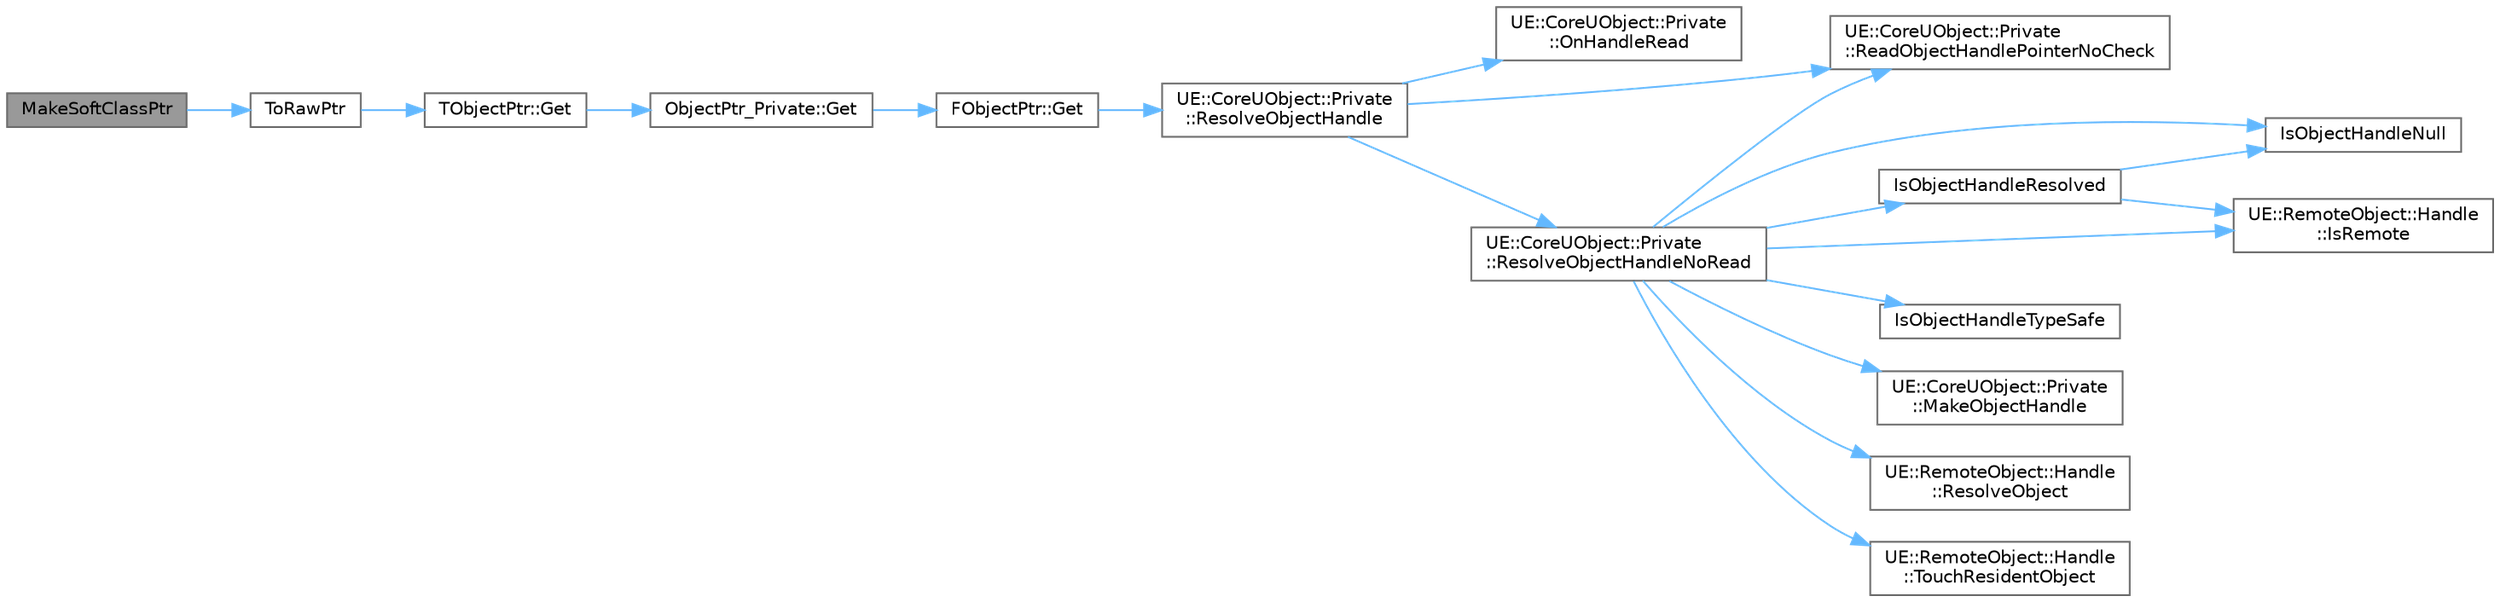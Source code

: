 digraph "MakeSoftClassPtr"
{
 // INTERACTIVE_SVG=YES
 // LATEX_PDF_SIZE
  bgcolor="transparent";
  edge [fontname=Helvetica,fontsize=10,labelfontname=Helvetica,labelfontsize=10];
  node [fontname=Helvetica,fontsize=10,shape=box,height=0.2,width=0.4];
  rankdir="LR";
  Node1 [id="Node000001",label="MakeSoftClassPtr",height=0.2,width=0.4,color="gray40", fillcolor="grey60", style="filled", fontcolor="black",tooltip=" "];
  Node1 -> Node2 [id="edge1_Node000001_Node000002",color="steelblue1",style="solid",tooltip=" "];
  Node2 [id="Node000002",label="ToRawPtr",height=0.2,width=0.4,color="grey40", fillcolor="white", style="filled",URL="$d6/d75/ObjectPtr_8h.html#af0ba8050fb680eab39940b2fc0d96440",tooltip=" "];
  Node2 -> Node3 [id="edge2_Node000002_Node000003",color="steelblue1",style="solid",tooltip=" "];
  Node3 [id="Node000003",label="TObjectPtr::Get",height=0.2,width=0.4,color="grey40", fillcolor="white", style="filled",URL="$d4/d0b/structTObjectPtr.html#aaaac764c657d4d701ca5a81446d4e1b3",tooltip=" "];
  Node3 -> Node4 [id="edge3_Node000003_Node000004",color="steelblue1",style="solid",tooltip=" "];
  Node4 [id="Node000004",label="ObjectPtr_Private::Get",height=0.2,width=0.4,color="grey40", fillcolor="white", style="filled",URL="$d6/de0/namespaceObjectPtr__Private.html#a16c240bb701b8e7d3d05cf586cc922cc",tooltip="Resolve and return the underlying reference."];
  Node4 -> Node5 [id="edge4_Node000004_Node000005",color="steelblue1",style="solid",tooltip=" "];
  Node5 [id="Node000005",label="FObjectPtr::Get",height=0.2,width=0.4,color="grey40", fillcolor="white", style="filled",URL="$d7/d0d/structFObjectPtr.html#a05ba2fa0f019cad9fcd6304385ba5724",tooltip=" "];
  Node5 -> Node6 [id="edge5_Node000005_Node000006",color="steelblue1",style="solid",tooltip=" "];
  Node6 [id="Node000006",label="UE::CoreUObject::Private\l::ResolveObjectHandle",height=0.2,width=0.4,color="grey40", fillcolor="white", style="filled",URL="$d9/d98/namespaceUE_1_1CoreUObject_1_1Private.html#a745deda04ce0a419e649330f978ccefe",tooltip=" "];
  Node6 -> Node7 [id="edge6_Node000006_Node000007",color="steelblue1",style="solid",tooltip=" "];
  Node7 [id="Node000007",label="UE::CoreUObject::Private\l::OnHandleRead",height=0.2,width=0.4,color="grey40", fillcolor="white", style="filled",URL="$d9/d98/namespaceUE_1_1CoreUObject_1_1Private.html#ae4818c513ad846109c8c58a40ad0292f",tooltip=" "];
  Node6 -> Node8 [id="edge7_Node000006_Node000008",color="steelblue1",style="solid",tooltip=" "];
  Node8 [id="Node000008",label="UE::CoreUObject::Private\l::ReadObjectHandlePointerNoCheck",height=0.2,width=0.4,color="grey40", fillcolor="white", style="filled",URL="$d9/d98/namespaceUE_1_1CoreUObject_1_1Private.html#a05b42895ea5f93b9398be3e8cc061d3a",tooltip="Read the handle as a pointer without checking if it is resolved."];
  Node6 -> Node9 [id="edge8_Node000006_Node000009",color="steelblue1",style="solid",tooltip=" "];
  Node9 [id="Node000009",label="UE::CoreUObject::Private\l::ResolveObjectHandleNoRead",height=0.2,width=0.4,color="grey40", fillcolor="white", style="filled",URL="$d9/d98/namespaceUE_1_1CoreUObject_1_1Private.html#a2ceee97798c503a5b003271969f9cc56",tooltip=" "];
  Node9 -> Node10 [id="edge9_Node000009_Node000010",color="steelblue1",style="solid",tooltip=" "];
  Node10 [id="Node000010",label="IsObjectHandleNull",height=0.2,width=0.4,color="grey40", fillcolor="white", style="filled",URL="$de/d34/ObjectHandle_8h.html#a1b0da599dda7e63634dbd31f1bb4bd26",tooltip=" "];
  Node9 -> Node11 [id="edge10_Node000009_Node000011",color="steelblue1",style="solid",tooltip=" "];
  Node11 [id="Node000011",label="IsObjectHandleResolved",height=0.2,width=0.4,color="grey40", fillcolor="white", style="filled",URL="$de/d34/ObjectHandle_8h.html#af3091d584a4fe1e738c80d0a9e4f13f6",tooltip=" "];
  Node11 -> Node10 [id="edge11_Node000011_Node000010",color="steelblue1",style="solid",tooltip=" "];
  Node11 -> Node12 [id="edge12_Node000011_Node000012",color="steelblue1",style="solid",tooltip=" "];
  Node12 [id="Node000012",label="UE::RemoteObject::Handle\l::IsRemote",height=0.2,width=0.4,color="grey40", fillcolor="white", style="filled",URL="$dc/d24/namespaceUE_1_1RemoteObject_1_1Handle.html#a0238fbf70df6bedb70acb1924707cf41",tooltip="Checks if an object associated with the specified unique id is remote."];
  Node9 -> Node13 [id="edge13_Node000009_Node000013",color="steelblue1",style="solid",tooltip=" "];
  Node13 [id="Node000013",label="IsObjectHandleTypeSafe",height=0.2,width=0.4,color="grey40", fillcolor="white", style="filled",URL="$de/d34/ObjectHandle_8h.html#a38f7811202ea40dd9b668b73bbe81e24",tooltip=" "];
  Node9 -> Node12 [id="edge14_Node000009_Node000012",color="steelblue1",style="solid",tooltip=" "];
  Node9 -> Node14 [id="edge15_Node000009_Node000014",color="steelblue1",style="solid",tooltip=" "];
  Node14 [id="Node000014",label="UE::CoreUObject::Private\l::MakeObjectHandle",height=0.2,width=0.4,color="grey40", fillcolor="white", style="filled",URL="$d9/d98/namespaceUE_1_1CoreUObject_1_1Private.html#a6ee32c4b54fd56c5edcc7468e45f68eb",tooltip="these functions are always defined regardless of UE_WITH_OBJECT_HANDLE_LATE_RESOLVE value"];
  Node9 -> Node8 [id="edge16_Node000009_Node000008",color="steelblue1",style="solid",tooltip=" "];
  Node9 -> Node15 [id="edge17_Node000009_Node000015",color="steelblue1",style="solid",tooltip=" "];
  Node15 [id="Node000015",label="UE::RemoteObject::Handle\l::ResolveObject",height=0.2,width=0.4,color="grey40", fillcolor="white", style="filled",URL="$dc/d24/namespaceUE_1_1RemoteObject_1_1Handle.html#a63794e32c2ed473268264abdb5398d3a",tooltip="Resolves a remote object given its stub, aborting the active transaction if the object is unavailable..."];
  Node9 -> Node16 [id="edge18_Node000009_Node000016",color="steelblue1",style="solid",tooltip=" "];
  Node16 [id="Node000016",label="UE::RemoteObject::Handle\l::TouchResidentObject",height=0.2,width=0.4,color="grey40", fillcolor="white", style="filled",URL="$dc/d24/namespaceUE_1_1RemoteObject_1_1Handle.html#a4bfff621b4c689da563fc272aa0d8c66",tooltip=" "];
}
